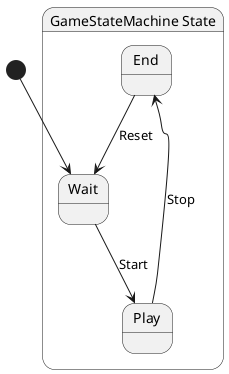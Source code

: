 @startuml GameStateMachine
state "GameStateMachine State" as FlappyBirdGame_Map_Levels_GameStateMachine_State {
  state "End" as FlappyBirdGame_Map_Levels_GameStateMachine_State_End
  state "Play" as FlappyBirdGame_Map_Levels_GameStateMachine_State_Play
  state "Wait" as FlappyBirdGame_Map_Levels_GameStateMachine_State_Wait
}

FlappyBirdGame_Map_Levels_GameStateMachine_State_End --> FlappyBirdGame_Map_Levels_GameStateMachine_State_Wait : Reset
FlappyBirdGame_Map_Levels_GameStateMachine_State_Play --> FlappyBirdGame_Map_Levels_GameStateMachine_State_End : Stop
FlappyBirdGame_Map_Levels_GameStateMachine_State_Wait --> FlappyBirdGame_Map_Levels_GameStateMachine_State_Play : Start
[*] --> FlappyBirdGame_Map_Levels_GameStateMachine_State_Wait
@enduml